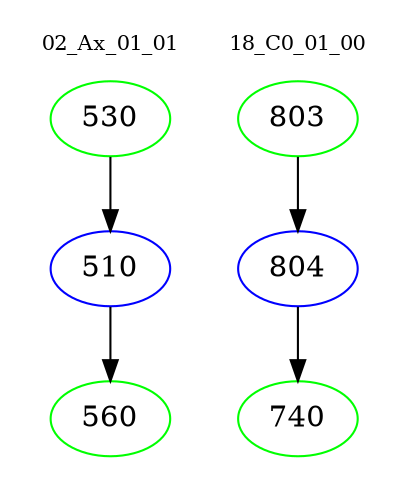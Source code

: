 digraph{
subgraph cluster_0 {
color = white
label = "02_Ax_01_01";
fontsize=10;
T0_530 [label="530", color="green"]
T0_530 -> T0_510 [color="black"]
T0_510 [label="510", color="blue"]
T0_510 -> T0_560 [color="black"]
T0_560 [label="560", color="green"]
}
subgraph cluster_1 {
color = white
label = "18_C0_01_00";
fontsize=10;
T1_803 [label="803", color="green"]
T1_803 -> T1_804 [color="black"]
T1_804 [label="804", color="blue"]
T1_804 -> T1_740 [color="black"]
T1_740 [label="740", color="green"]
}
}
